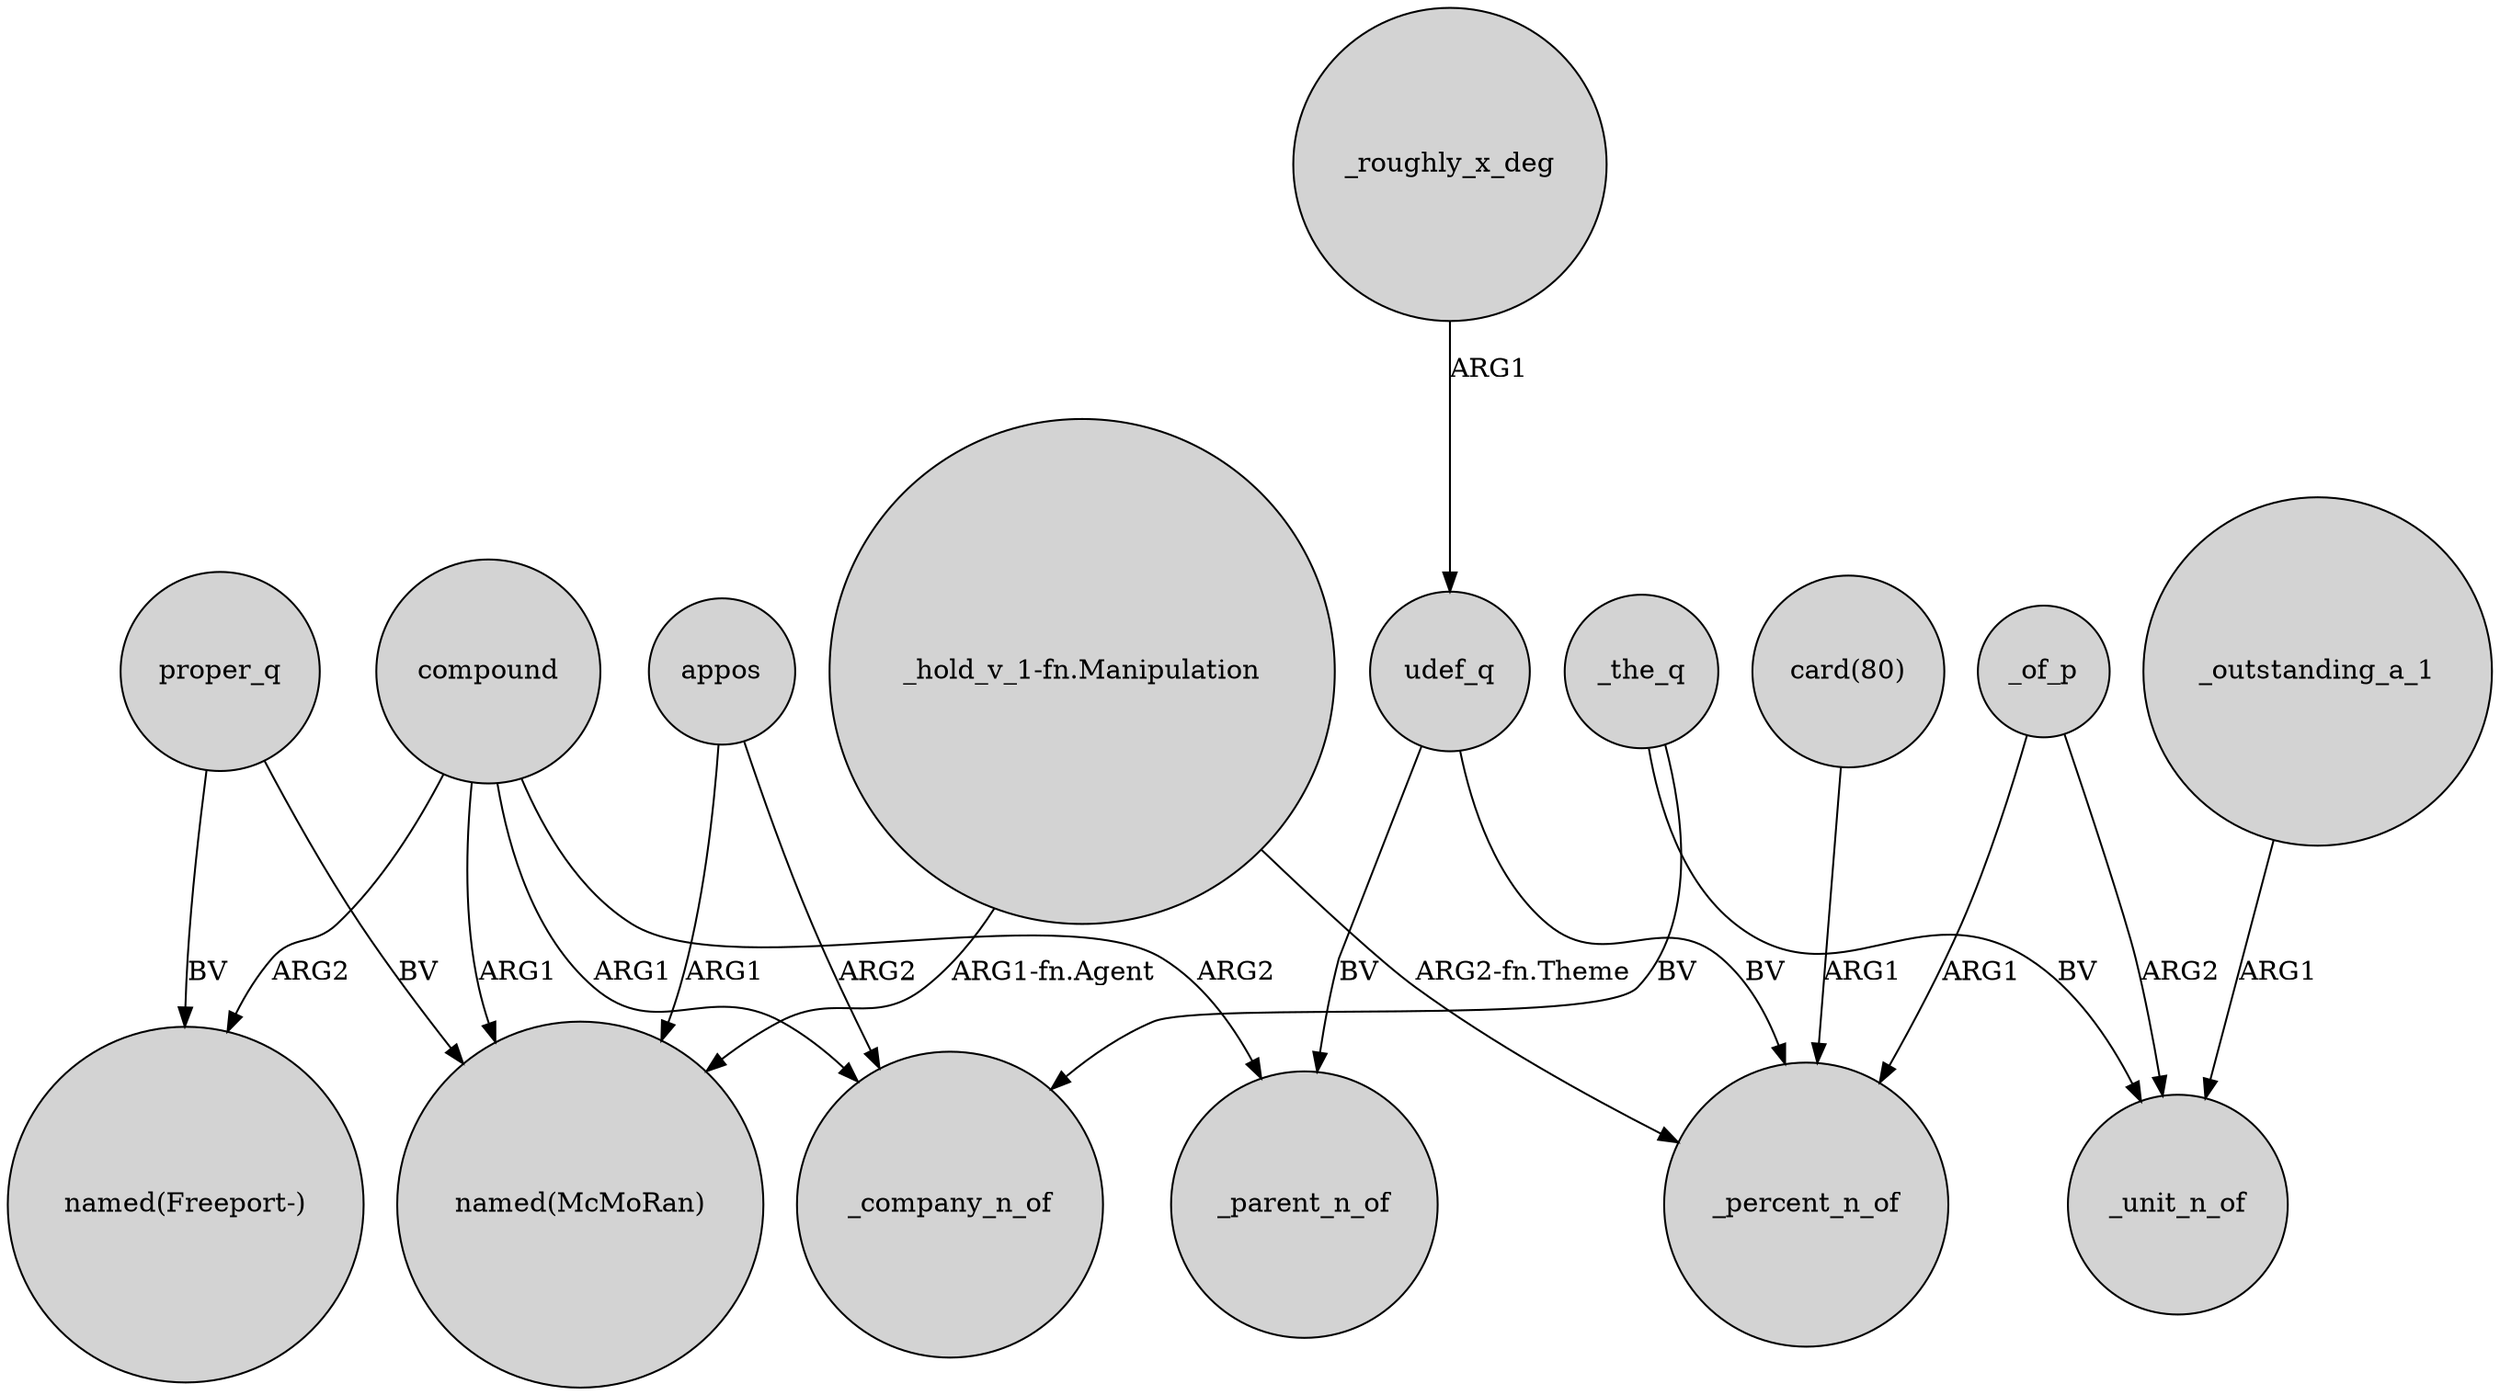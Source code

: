 digraph {
	node [shape=circle style=filled]
	udef_q -> _parent_n_of [label=BV]
	appos -> "named(McMoRan)" [label=ARG1]
	_of_p -> _unit_n_of [label=ARG2]
	"_hold_v_1-fn.Manipulation" -> _percent_n_of [label="ARG2-fn.Theme"]
	compound -> "named(McMoRan)" [label=ARG1]
	compound -> _parent_n_of [label=ARG2]
	_the_q -> _company_n_of [label=BV]
	_of_p -> _percent_n_of [label=ARG1]
	compound -> "named(Freeport-)" [label=ARG2]
	compound -> _company_n_of [label=ARG1]
	_outstanding_a_1 -> _unit_n_of [label=ARG1]
	appos -> _company_n_of [label=ARG2]
	"card(80)" -> _percent_n_of [label=ARG1]
	proper_q -> "named(Freeport-)" [label=BV]
	udef_q -> _percent_n_of [label=BV]
	_roughly_x_deg -> udef_q [label=ARG1]
	_the_q -> _unit_n_of [label=BV]
	proper_q -> "named(McMoRan)" [label=BV]
	"_hold_v_1-fn.Manipulation" -> "named(McMoRan)" [label="ARG1-fn.Agent"]
}
